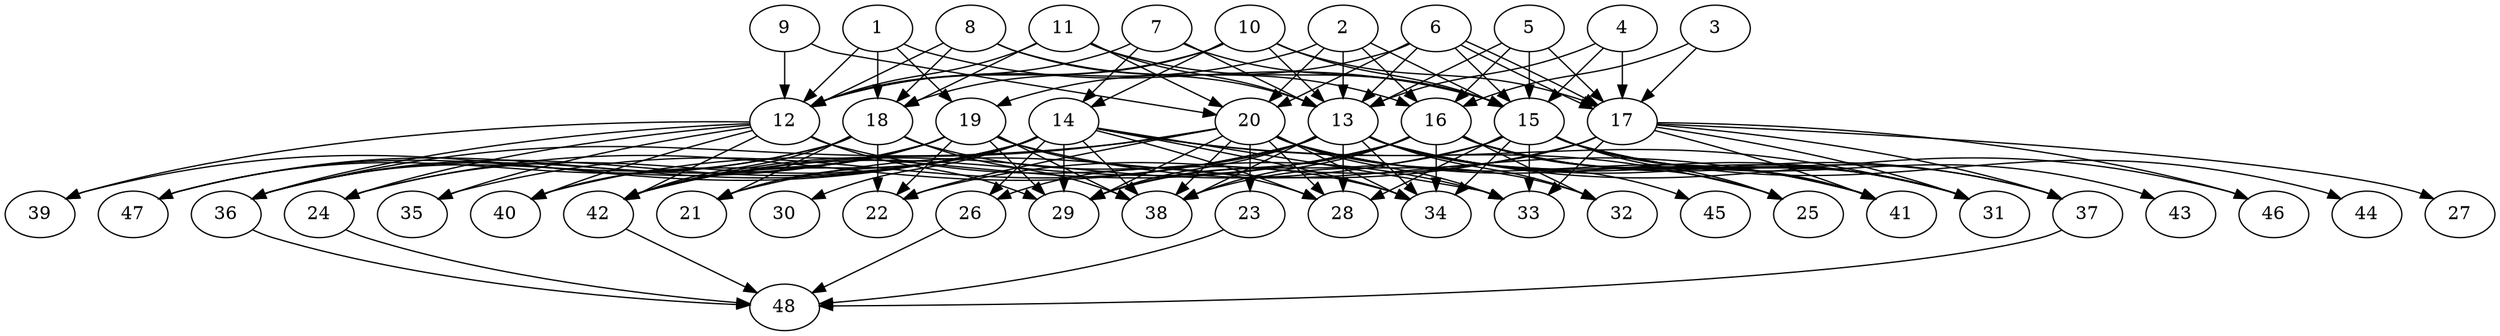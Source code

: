 // DAG (tier=3-complex, mode=compute, n=48, ccr=0.486, fat=0.805, density=0.748, regular=0.278, jump=0.291, mindata=1048576, maxdata=16777216)
// DAG automatically generated by daggen at Sun Aug 24 16:33:34 2025
// /home/ermia/Project/Environments/daggen/bin/daggen --dot --ccr 0.486 --fat 0.805 --regular 0.278 --density 0.748 --jump 0.291 --mindata 1048576 --maxdata 16777216 -n 48 
digraph G {
  1 [size="1715313096173551616000", alpha="0.06", expect_size="857656548086775808000"]
  1 -> 12 [size ="1146354453708800"]
  1 -> 15 [size ="1146354453708800"]
  1 -> 18 [size ="1146354453708800"]
  1 -> 19 [size ="1146354453708800"]
  2 [size="1388614109250977792000", alpha="0.02", expect_size="694307054625488896000"]
  2 -> 12 [size ="995736367923200"]
  2 -> 13 [size ="995736367923200"]
  2 -> 15 [size ="995736367923200"]
  2 -> 16 [size ="995736367923200"]
  2 -> 20 [size ="995736367923200"]
  3 [size="1572862460568830738432", alpha="0.18", expect_size="786431230284415369216"]
  3 -> 16 [size ="1081974814932992"]
  3 -> 17 [size ="1081974814932992"]
  4 [size="126563317195069040", alpha="0.04", expect_size="63281658597534520"]
  4 -> 13 [size ="2100233378988032"]
  4 -> 15 [size ="2100233378988032"]
  4 -> 17 [size ="2100233378988032"]
  5 [size="230313462659151712", alpha="0.11", expect_size="115156731329575856"]
  5 -> 13 [size ="368070107332608"]
  5 -> 15 [size ="368070107332608"]
  5 -> 16 [size ="368070107332608"]
  5 -> 17 [size ="368070107332608"]
  6 [size="941496726567144320", alpha="0.05", expect_size="470748363283572160"]
  6 -> 13 [size ="528049082728448"]
  6 -> 15 [size ="528049082728448"]
  6 -> 17 [size ="528049082728448"]
  6 -> 17 [size ="528049082728448"]
  6 -> 19 [size ="528049082728448"]
  6 -> 20 [size ="528049082728448"]
  7 [size="173623482978152800", alpha="0.08", expect_size="86811741489076400"]
  7 -> 12 [size ="180525536903168"]
  7 -> 13 [size ="180525536903168"]
  7 -> 14 [size ="180525536903168"]
  7 -> 15 [size ="180525536903168"]
  8 [size="4072600625112219", alpha="0.01", expect_size="2036300312556109"]
  8 -> 12 [size ="345855940886528"]
  8 -> 13 [size ="345855940886528"]
  8 -> 16 [size ="345855940886528"]
  8 -> 18 [size ="345855940886528"]
  9 [size="57077297865293824000", alpha="0.16", expect_size="28538648932646912000"]
  9 -> 12 [size ="118594784460800"]
  9 -> 20 [size ="118594784460800"]
  10 [size="264288918653802381312", alpha="0.00", expect_size="132144459326901190656"]
  10 -> 12 [size ="329465003507712"]
  10 -> 13 [size ="329465003507712"]
  10 -> 14 [size ="329465003507712"]
  10 -> 15 [size ="329465003507712"]
  10 -> 17 [size ="329465003507712"]
  10 -> 18 [size ="329465003507712"]
  11 [size="468063639114247", alpha="0.01", expect_size="234031819557123"]
  11 -> 12 [size ="56271621324800"]
  11 -> 13 [size ="56271621324800"]
  11 -> 15 [size ="56271621324800"]
  11 -> 18 [size ="56271621324800"]
  11 -> 20 [size ="56271621324800"]
  12 [size="5988582575659625472", alpha="0.06", expect_size="2994291287829812736"]
  12 -> 24 [size ="2001085870899200"]
  12 -> 29 [size ="2001085870899200"]
  12 -> 33 [size ="2001085870899200"]
  12 -> 35 [size ="2001085870899200"]
  12 -> 36 [size ="2001085870899200"]
  12 -> 39 [size ="2001085870899200"]
  12 -> 40 [size ="2001085870899200"]
  12 -> 42 [size ="2001085870899200"]
  13 [size="2474172614067480", alpha="0.11", expect_size="1237086307033740"]
  13 -> 24 [size ="41267958382592"]
  13 -> 26 [size ="41267958382592"]
  13 -> 28 [size ="41267958382592"]
  13 -> 29 [size ="41267958382592"]
  13 -> 31 [size ="41267958382592"]
  13 -> 32 [size ="41267958382592"]
  13 -> 34 [size ="41267958382592"]
  13 -> 35 [size ="41267958382592"]
  13 -> 37 [size ="41267958382592"]
  13 -> 38 [size ="41267958382592"]
  13 -> 41 [size ="41267958382592"]
  13 -> 45 [size ="41267958382592"]
  13 -> 46 [size ="41267958382592"]
  14 [size="7712851759739900", alpha="0.14", expect_size="3856425879869950"]
  14 -> 21 [size ="587960755945472"]
  14 -> 24 [size ="587960755945472"]
  14 -> 25 [size ="587960755945472"]
  14 -> 26 [size ="587960755945472"]
  14 -> 28 [size ="587960755945472"]
  14 -> 29 [size ="587960755945472"]
  14 -> 30 [size ="587960755945472"]
  14 -> 31 [size ="587960755945472"]
  14 -> 33 [size ="587960755945472"]
  14 -> 34 [size ="587960755945472"]
  14 -> 36 [size ="587960755945472"]
  14 -> 38 [size ="587960755945472"]
  14 -> 39 [size ="587960755945472"]
  14 -> 42 [size ="587960755945472"]
  14 -> 47 [size ="587960755945472"]
  15 [size="271139926286507616", alpha="0.14", expect_size="135569963143253808"]
  15 -> 25 [size ="320381072179200"]
  15 -> 28 [size ="320381072179200"]
  15 -> 29 [size ="320381072179200"]
  15 -> 31 [size ="320381072179200"]
  15 -> 33 [size ="320381072179200"]
  15 -> 34 [size ="320381072179200"]
  15 -> 41 [size ="320381072179200"]
  15 -> 42 [size ="320381072179200"]
  15 -> 43 [size ="320381072179200"]
  15 -> 44 [size ="320381072179200"]
  16 [size="3110304578074602", alpha="0.09", expect_size="1555152289037301"]
  16 -> 25 [size ="209883005714432"]
  16 -> 29 [size ="209883005714432"]
  16 -> 31 [size ="209883005714432"]
  16 -> 32 [size ="209883005714432"]
  16 -> 34 [size ="209883005714432"]
  16 -> 37 [size ="209883005714432"]
  16 -> 38 [size ="209883005714432"]
  16 -> 40 [size ="209883005714432"]
  16 -> 41 [size ="209883005714432"]
  16 -> 42 [size ="209883005714432"]
  17 [size="6204401734384092", alpha="0.16", expect_size="3102200867192046"]
  17 -> 21 [size ="527915980685312"]
  17 -> 22 [size ="527915980685312"]
  17 -> 27 [size ="527915980685312"]
  17 -> 31 [size ="527915980685312"]
  17 -> 33 [size ="527915980685312"]
  17 -> 37 [size ="527915980685312"]
  17 -> 38 [size ="527915980685312"]
  17 -> 41 [size ="527915980685312"]
  17 -> 46 [size ="527915980685312"]
  18 [size="11453342022070312", alpha="0.12", expect_size="5726671011035156"]
  18 -> 21 [size ="660733952000000"]
  18 -> 22 [size ="660733952000000"]
  18 -> 34 [size ="660733952000000"]
  18 -> 36 [size ="660733952000000"]
  18 -> 38 [size ="660733952000000"]
  18 -> 42 [size ="660733952000000"]
  18 -> 47 [size ="660733952000000"]
  19 [size="53119383186245156864", alpha="0.02", expect_size="26559691593122578432"]
  19 -> 22 [size ="113046903062528"]
  19 -> 28 [size ="113046903062528"]
  19 -> 29 [size ="113046903062528"]
  19 -> 36 [size ="113046903062528"]
  19 -> 38 [size ="113046903062528"]
  19 -> 40 [size ="113046903062528"]
  19 -> 41 [size ="113046903062528"]
  19 -> 42 [size ="113046903062528"]
  19 -> 47 [size ="113046903062528"]
  20 [size="1699952175033090048000", alpha="0.15", expect_size="849976087516545024000"]
  20 -> 22 [size ="1139500331827200"]
  20 -> 23 [size ="1139500331827200"]
  20 -> 28 [size ="1139500331827200"]
  20 -> 29 [size ="1139500331827200"]
  20 -> 31 [size ="1139500331827200"]
  20 -> 32 [size ="1139500331827200"]
  20 -> 33 [size ="1139500331827200"]
  20 -> 34 [size ="1139500331827200"]
  20 -> 36 [size ="1139500331827200"]
  20 -> 38 [size ="1139500331827200"]
  20 -> 41 [size ="1139500331827200"]
  20 -> 42 [size ="1139500331827200"]
  21 [size="1931783498277949952", alpha="0.07", expect_size="965891749138974976"]
  22 [size="5123887819434540", alpha="0.14", expect_size="2561943909717270"]
  23 [size="188979247635120608", alpha="0.11", expect_size="94489623817560304"]
  23 -> 48 [size ="244974331363328"]
  24 [size="171245308890797047808", alpha="0.15", expect_size="85622654445398523904"]
  24 -> 48 [size ="246699977080832"]
  25 [size="2971561545187880", alpha="0.14", expect_size="1485780772593940"]
  26 [size="411044820575787679744", alpha="0.12", expect_size="205522410287893839872"]
  26 -> 48 [size ="442265205997568"]
  27 [size="9155907347558704", alpha="0.15", expect_size="4577953673779352"]
  28 [size="3887311402678878208000", alpha="0.16", expect_size="1943655701339439104000"]
  29 [size="367189669807147450368", alpha="0.15", expect_size="183594834903573725184"]
  30 [size="3559039436329058304000", alpha="0.04", expect_size="1779519718164529152000"]
  31 [size="871390717744350464", alpha="0.13", expect_size="435695358872175232"]
  32 [size="1429150367744000000", alpha="0.04", expect_size="714575183872000000"]
  33 [size="5748242959547753472", alpha="0.07", expect_size="2874121479773876736"]
  34 [size="101409571761958158336", alpha="0.06", expect_size="50704785880979079168"]
  35 [size="7860801617759034", alpha="0.03", expect_size="3930400808879517"]
  36 [size="48104680817671280", alpha="0.02", expect_size="24052340408835640"]
  36 -> 48 [size ="1265194697228288"]
  37 [size="4453449228866458", alpha="0.05", expect_size="2226724614433229"]
  37 -> 48 [size ="337930115612672"]
  38 [size="290820107362336960", alpha="0.12", expect_size="145410053681168480"]
  39 [size="106779226497391525888", alpha="0.05", expect_size="53389613248695762944"]
  40 [size="77431080269752176", alpha="0.17", expect_size="38715540134876088"]
  41 [size="882397925173010176", alpha="0.15", expect_size="441198962586505088"]
  42 [size="13615458850574064", alpha="0.17", expect_size="6807729425287032"]
  42 -> 48 [size ="856399835824128"]
  43 [size="722320859010069632", alpha="0.10", expect_size="361160429505034816"]
  44 [size="52744816646435256", alpha="0.19", expect_size="26372408323217628"]
  45 [size="1018666927627757", alpha="0.07", expect_size="509333463813878"]
  46 [size="3573227392171848192", alpha="0.02", expect_size="1786613696085924096"]
  47 [size="1363564833039084032", alpha="0.14", expect_size="681782416519542016"]
  48 [size="2768230718762985193472", alpha="0.07", expect_size="1384115359381492596736"]
}